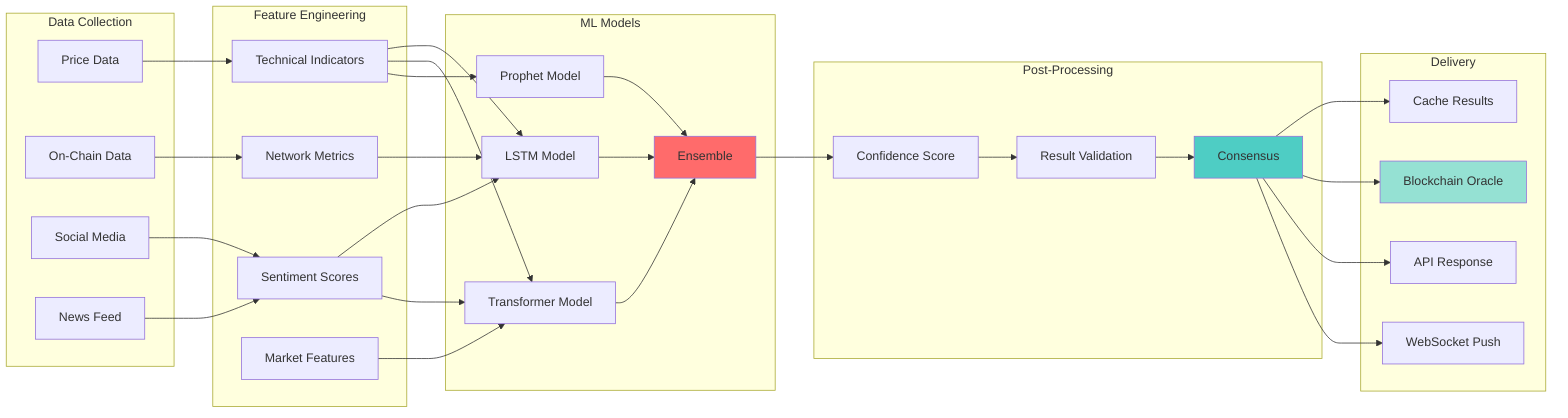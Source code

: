 graph LR
    subgraph "Data Collection"
        A[Price Data]
        B[On-Chain Data]
        C[Social Media]
        D[News Feed]
    end

    subgraph "Feature Engineering"
        E[Technical Indicators]
        F[Sentiment Scores]
        G[Network Metrics]
        H[Market Features]
    end

    subgraph "ML Models"
        I[LSTM Model]
        J[Transformer Model]
        K[Prophet Model]
        L[Ensemble]
    end

    subgraph "Post-Processing"
        M[Confidence Score]
        N[Result Validation]
        O[Consensus]
    end

    subgraph "Delivery"
        P[Cache Results]
        Q[Blockchain Oracle]
        R[API Response]
        S[WebSocket Push]
    end

    A --> E
    B --> G
    C --> F
    D --> F

    E --> I
    E --> J
    E --> K
    F --> I
    F --> J
    G --> I
    H --> J

    I --> L
    J --> L
    K --> L

    L --> M
    M --> N
    N --> O

    O --> P
    O --> Q
    O --> R
    O --> S

    style L fill:#FF6B6B
    style O fill:#4ECDC4
    style Q fill:#95E1D3